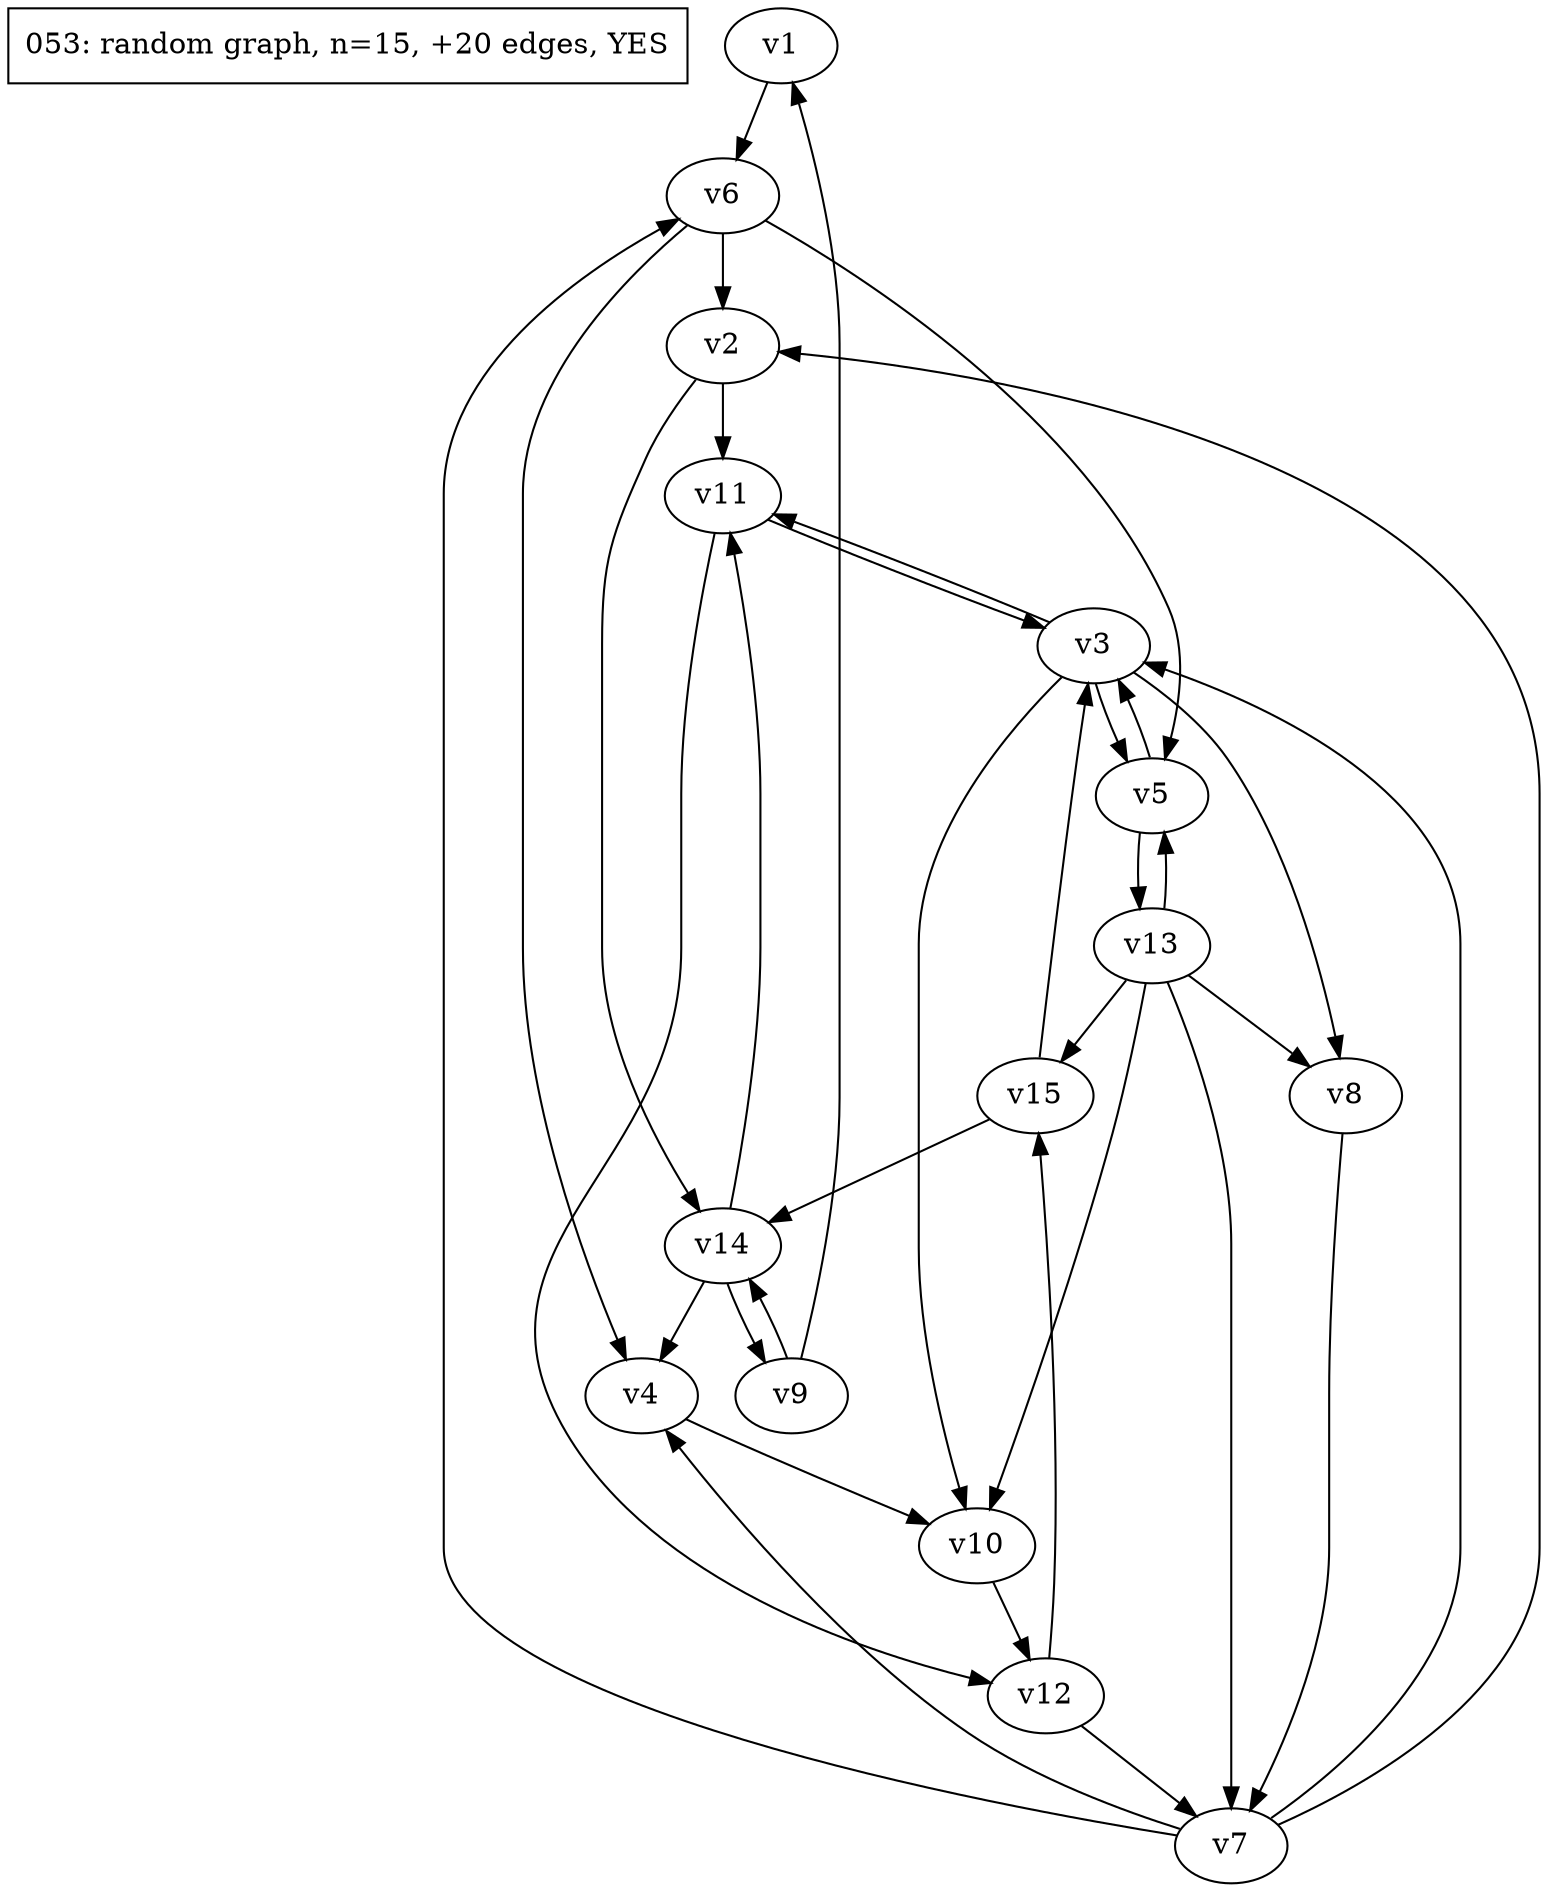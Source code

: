 digraph test053 {
	d[label="053: random graph, n=15, +20 edges, YES" shape=box]
	v1
	v2
	v3
	v4
	v5
	v6
	v7
	v8
	v9
	v10
	v11
	v12
	v13
	v14
	v15
	v2 -> v11;
	v14 -> v11;
	v4 -> v10;
	v13 -> v5;
	v6 -> v2;
	v9 -> v14;
	v7 -> v6;
	v14 -> v9;
	v13 -> v10;
	v3 -> v10;
	v5 -> v13;
	v2 -> v14;
	v15 -> v3;
	v3 -> v5;
	v13 -> v15;
	v8 -> v7;
	v13 -> v7;
	v3 -> v11;
	v3 -> v8;
	v11 -> v3;
	v9 -> v1;
	v15 -> v14;
	v6 -> v4;
	v10 -> v12;
	v6 -> v5;
	v12 -> v15;
	v7 -> v3;
	v12 -> v7;
	v13 -> v8;
	v11 -> v12;
	v7 -> v2;
	v5 -> v3;
	v1 -> v6;
	v14 -> v4;
	v7 -> v4;
}
